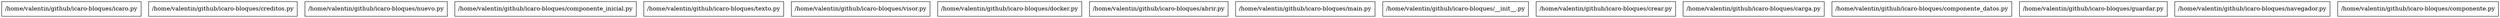 digraph "packages_uml" {
charset="utf-8"
rankdir=BT
"3" [shape="box", label="/home/valentin/github/icaro-bloques/icaro.py"];
"7" [shape="box", label="/home/valentin/github/icaro-bloques/creditos.py"];
"9" [shape="box", label="/home/valentin/github/icaro-bloques/nuevo.py"];
"10" [shape="box", label="/home/valentin/github/icaro-bloques/componente_inicial.py"];
"12" [shape="box", label="/home/valentin/github/icaro-bloques/texto.py"];
"14" [shape="box", label="/home/valentin/github/icaro-bloques/visor.py"];
"16" [shape="box", label="/home/valentin/github/icaro-bloques/docker.py"];
"17" [shape="box", label="/home/valentin/github/icaro-bloques/abrir.py"];
"18" [shape="box", label="/home/valentin/github/icaro-bloques/main.py"];
"23" [shape="box", label="/home/valentin/github/icaro-bloques/__init__.py"];
"24" [shape="box", label="/home/valentin/github/icaro-bloques/crear.py"];
"25" [shape="box", label="/home/valentin/github/icaro-bloques/carga.py"];
"26" [shape="box", label="/home/valentin/github/icaro-bloques/componente_datos.py"];
"28" [shape="box", label="/home/valentin/github/icaro-bloques/guardar.py"];
"29" [shape="box", label="/home/valentin/github/icaro-bloques/navegador.py"];
"31" [shape="box", label="/home/valentin/github/icaro-bloques/componente.py"];
}
